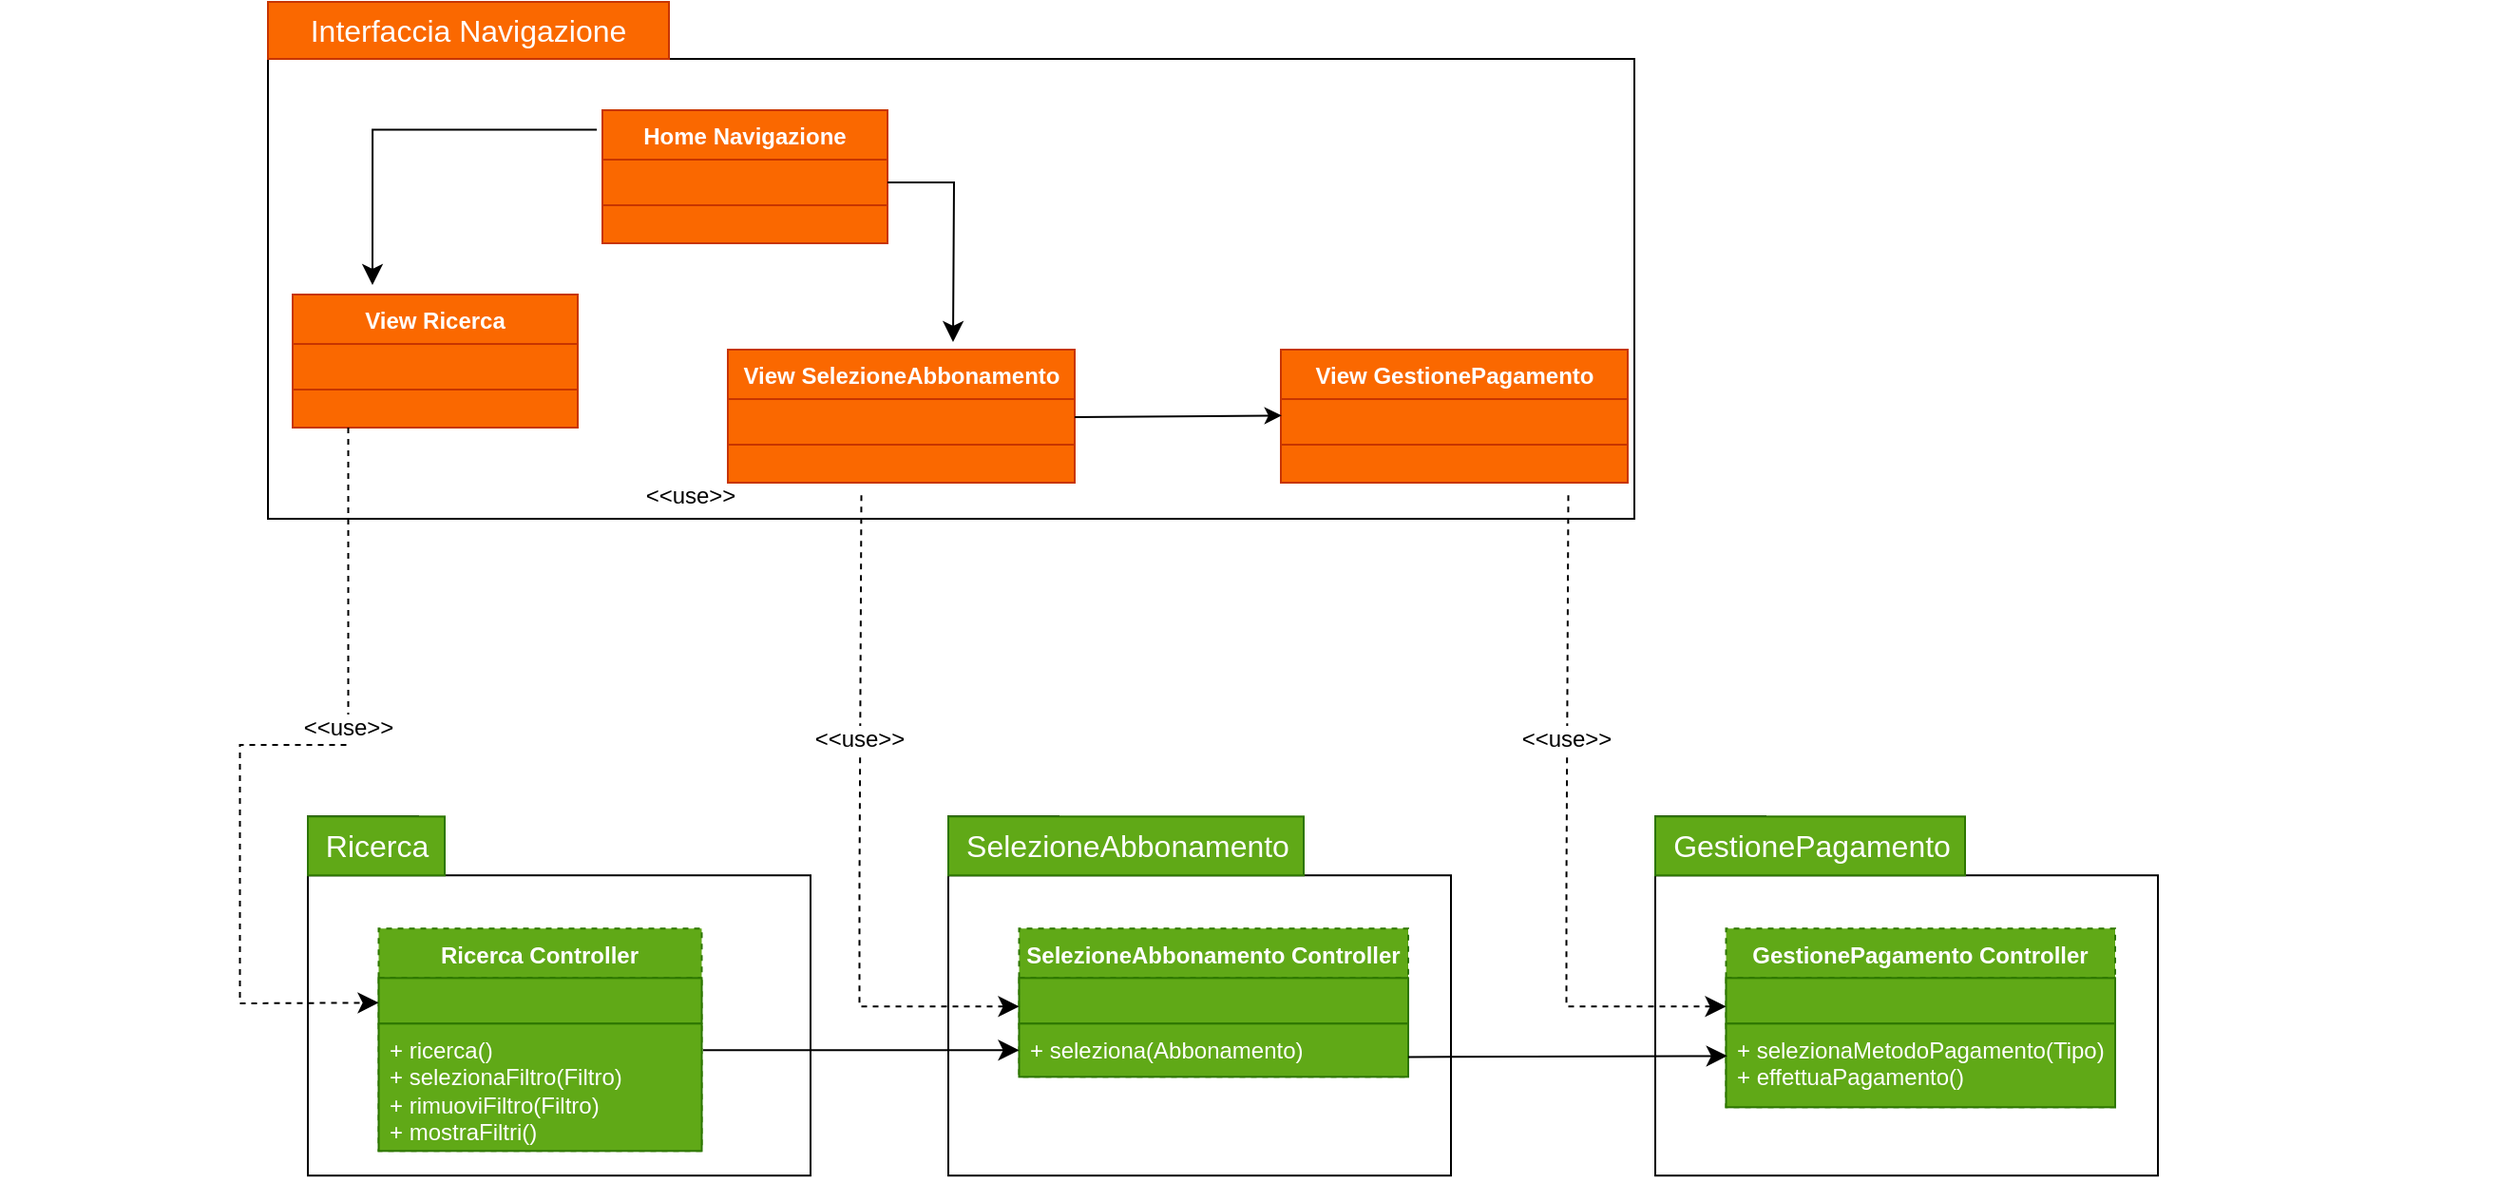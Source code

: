 <mxfile version="24.4.15" type="github">
  <diagram name="Pagina-1" id="Kk3BQr0RypFoucPu4F-1">
    <mxGraphModel dx="1588" dy="1426" grid="0" gridSize="10" guides="1" tooltips="1" connect="1" arrows="1" fold="1" page="0" pageScale="1" pageWidth="827" pageHeight="1169" math="0" shadow="0">
      <root>
        <mxCell id="0" />
        <mxCell id="1" parent="0" />
        <mxCell id="VfTNHmG4rs7rXMlGlwBh-3" style="edgeStyle=none;curved=1;rounded=0;orthogonalLoop=1;jettySize=auto;html=1;exitX=0.5;exitY=0;exitDx=0;exitDy=0;fontSize=12;startSize=8;endSize=8;" parent="1" edge="1">
          <mxGeometry relative="1" as="geometry">
            <mxPoint x="105" y="-19" as="sourcePoint" />
            <mxPoint x="105" y="-19" as="targetPoint" />
          </mxGeometry>
        </mxCell>
        <mxCell id="VfTNHmG4rs7rXMlGlwBh-4" value="" style="shape=folder;fontStyle=1;spacingTop=10;tabWidth=58;tabHeight=31;tabPosition=left;html=1;whiteSpace=wrap;" parent="1" vertex="1">
          <mxGeometry x="-85" y="-171.33" width="264.5" height="189" as="geometry" />
        </mxCell>
        <mxCell id="VfTNHmG4rs7rXMlGlwBh-5" value="Ricerca" style="text;html=1;align=center;verticalAlign=middle;resizable=0;points=[];autosize=1;fontSize=16;fillColor=#60a917;fontColor=#ffffff;strokeColor=#2D7600;" parent="1" vertex="1">
          <mxGeometry x="-85" y="-171.33" width="72" height="31" as="geometry" />
        </mxCell>
        <mxCell id="VfTNHmG4rs7rXMlGlwBh-10" value="Ricerca Controller" style="swimlane;fontStyle=1;align=center;verticalAlign=top;childLayout=stackLayout;horizontal=1;startSize=26;horizontalStack=0;resizeParent=1;resizeParentMax=0;resizeLast=0;collapsible=1;marginBottom=0;whiteSpace=wrap;html=1;fillColor=#60a917;fontColor=#ffffff;strokeColor=#2D7600;dashed=1;" parent="1" vertex="1">
          <mxGeometry x="-47.75" y="-112.33" width="170" height="117" as="geometry" />
        </mxCell>
        <mxCell id="VfTNHmG4rs7rXMlGlwBh-11" value="" style="text;strokeColor=#2D7600;fillColor=#60a917;align=left;verticalAlign=top;spacingLeft=4;spacingRight=4;overflow=hidden;rotatable=0;points=[[0,0.5],[1,0.5]];portConstraint=eastwest;whiteSpace=wrap;html=1;fontColor=#ffffff;" parent="VfTNHmG4rs7rXMlGlwBh-10" vertex="1">
          <mxGeometry y="26" width="170" height="24" as="geometry" />
        </mxCell>
        <mxCell id="VfTNHmG4rs7rXMlGlwBh-12" value="" style="line;strokeWidth=1;fillColor=#fa6800;align=left;verticalAlign=middle;spacingTop=-1;spacingLeft=3;spacingRight=3;rotatable=0;labelPosition=right;points=[];portConstraint=eastwest;strokeColor=#FF8000;fontColor=#000000;" parent="VfTNHmG4rs7rXMlGlwBh-10" vertex="1">
          <mxGeometry y="50" width="170" as="geometry" />
        </mxCell>
        <mxCell id="VfTNHmG4rs7rXMlGlwBh-13" value="&lt;div&gt;+ ricerca()&lt;/div&gt;&lt;div&gt;+ selezionaFiltro(Filtro)&lt;/div&gt;&lt;div&gt;+ rimuoviFiltro(Filtro)&lt;br&gt;&lt;/div&gt;&lt;div&gt;+ mostraFiltri()&lt;br&gt;&lt;/div&gt;" style="text;strokeColor=#2D7600;fillColor=#60a917;align=left;verticalAlign=top;spacingLeft=4;spacingRight=4;overflow=hidden;rotatable=0;points=[[0,0.5],[1,0.5]];portConstraint=eastwest;whiteSpace=wrap;html=1;fontColor=#ffffff;" parent="VfTNHmG4rs7rXMlGlwBh-10" vertex="1">
          <mxGeometry y="50" width="170" height="67" as="geometry" />
        </mxCell>
        <mxCell id="VfTNHmG4rs7rXMlGlwBh-14" style="edgeStyle=none;curved=0;rounded=0;orthogonalLoop=1;jettySize=auto;html=1;exitX=0.5;exitY=1;exitDx=0;exitDy=0;fontSize=12;startSize=8;endSize=8;entryX=0;entryY=0.25;entryDx=0;entryDy=0;dashed=1;strokeColor=none;" parent="1" target="VfTNHmG4rs7rXMlGlwBh-10" edge="1">
          <mxGeometry relative="1" as="geometry">
            <mxPoint x="-238" y="-210.33" as="sourcePoint" />
            <mxPoint x="-238" y="108.67" as="targetPoint" />
            <Array as="points">
              <mxPoint x="-238" y="9.67" />
            </Array>
          </mxGeometry>
        </mxCell>
        <mxCell id="VfTNHmG4rs7rXMlGlwBh-20" value="" style="shape=folder;fontStyle=1;spacingTop=10;tabWidth=58;tabHeight=31;tabPosition=left;html=1;whiteSpace=wrap;" parent="1" vertex="1">
          <mxGeometry x="252" y="-171.33" width="264.5" height="189" as="geometry" />
        </mxCell>
        <mxCell id="VfTNHmG4rs7rXMlGlwBh-21" value="SelezioneAbbonamento" style="text;html=1;align=center;verticalAlign=middle;resizable=0;points=[];autosize=1;fontSize=16;fillColor=#60a917;fontColor=#ffffff;strokeColor=#2D7600;" parent="1" vertex="1">
          <mxGeometry x="252" y="-171.33" width="187" height="31" as="geometry" />
        </mxCell>
        <mxCell id="VfTNHmG4rs7rXMlGlwBh-26" value="SelezioneAbbonamento Controller" style="swimlane;fontStyle=1;align=center;verticalAlign=top;childLayout=stackLayout;horizontal=1;startSize=26;horizontalStack=0;resizeParent=1;resizeParentMax=0;resizeLast=0;collapsible=1;marginBottom=0;whiteSpace=wrap;html=1;fillColor=#60a917;fontColor=#ffffff;strokeColor=#2D7600;dashed=1;" parent="1" vertex="1">
          <mxGeometry x="289.25" y="-112.33" width="204.75" height="78" as="geometry" />
        </mxCell>
        <mxCell id="VfTNHmG4rs7rXMlGlwBh-27" value="" style="text;strokeColor=#2D7600;fillColor=#60a917;align=left;verticalAlign=top;spacingLeft=4;spacingRight=4;overflow=hidden;rotatable=0;points=[[0,0.5],[1,0.5]];portConstraint=eastwest;whiteSpace=wrap;html=1;fontColor=#ffffff;" parent="VfTNHmG4rs7rXMlGlwBh-26" vertex="1">
          <mxGeometry y="26" width="204.75" height="24" as="geometry" />
        </mxCell>
        <mxCell id="VfTNHmG4rs7rXMlGlwBh-28" value="" style="line;strokeWidth=1;fillColor=#fa6800;align=left;verticalAlign=middle;spacingTop=-1;spacingLeft=3;spacingRight=3;rotatable=0;labelPosition=right;points=[];portConstraint=eastwest;strokeColor=#FF8000;fontColor=#000000;" parent="VfTNHmG4rs7rXMlGlwBh-26" vertex="1">
          <mxGeometry y="50" width="204.75" as="geometry" />
        </mxCell>
        <mxCell id="VfTNHmG4rs7rXMlGlwBh-29" value="+ seleziona(Abbonamento)" style="text;strokeColor=#2D7600;fillColor=#60a917;align=left;verticalAlign=top;spacingLeft=4;spacingRight=4;overflow=hidden;rotatable=0;points=[[0,0.5],[1,0.5]];portConstraint=eastwest;whiteSpace=wrap;html=1;fontColor=#ffffff;" parent="VfTNHmG4rs7rXMlGlwBh-26" vertex="1">
          <mxGeometry y="50" width="204.75" height="28" as="geometry" />
        </mxCell>
        <mxCell id="VfTNHmG4rs7rXMlGlwBh-30" style="edgeStyle=none;curved=0;rounded=0;orthogonalLoop=1;jettySize=auto;html=1;exitX=0.5;exitY=1;exitDx=0;exitDy=0;fontSize=12;startSize=8;endSize=8;entryX=0;entryY=0.25;entryDx=0;entryDy=0;dashed=1;strokeColor=none;" parent="1" target="VfTNHmG4rs7rXMlGlwBh-26" edge="1">
          <mxGeometry relative="1" as="geometry">
            <mxPoint x="160" y="-210.33" as="sourcePoint" />
            <mxPoint x="160" y="108.67" as="targetPoint" />
            <Array as="points">
              <mxPoint x="160" y="9.67" />
              <mxPoint x="240" y="-33.33" />
            </Array>
          </mxGeometry>
        </mxCell>
        <mxCell id="VfTNHmG4rs7rXMlGlwBh-35" style="edgeStyle=none;curved=1;rounded=0;orthogonalLoop=1;jettySize=auto;html=1;fontSize=12;startSize=8;endSize=8;" parent="1" target="VfTNHmG4rs7rXMlGlwBh-29" edge="1">
          <mxGeometry relative="1" as="geometry">
            <mxPoint x="251" y="-44.33" as="targetPoint" />
            <mxPoint x="123" y="-48.33" as="sourcePoint" />
          </mxGeometry>
        </mxCell>
        <mxCell id="VfTNHmG4rs7rXMlGlwBh-38" style="edgeStyle=none;curved=1;rounded=0;orthogonalLoop=1;jettySize=auto;html=1;exitX=0.5;exitY=0;exitDx=0;exitDy=0;fontSize=12;startSize=8;endSize=8;" parent="1" edge="1">
          <mxGeometry relative="1" as="geometry">
            <mxPoint x="1057" y="-19" as="sourcePoint" />
            <mxPoint x="1057" y="-19" as="targetPoint" />
          </mxGeometry>
        </mxCell>
        <mxCell id="VfTNHmG4rs7rXMlGlwBh-39" value="" style="shape=folder;fontStyle=1;spacingTop=10;tabWidth=58;tabHeight=31;tabPosition=left;html=1;whiteSpace=wrap;" parent="1" vertex="1">
          <mxGeometry x="624" y="-171.33" width="264.5" height="189" as="geometry" />
        </mxCell>
        <mxCell id="VfTNHmG4rs7rXMlGlwBh-40" value="GestionePagamento" style="text;html=1;align=center;verticalAlign=middle;resizable=0;points=[];autosize=1;fontSize=16;fillColor=#60a917;fontColor=#ffffff;strokeColor=#2D7600;" parent="1" vertex="1">
          <mxGeometry x="624" y="-171.33" width="163" height="31" as="geometry" />
        </mxCell>
        <mxCell id="VfTNHmG4rs7rXMlGlwBh-45" value="GestionePagamento Controller" style="swimlane;fontStyle=1;align=center;verticalAlign=top;childLayout=stackLayout;horizontal=1;startSize=26;horizontalStack=0;resizeParent=1;resizeParentMax=0;resizeLast=0;collapsible=1;marginBottom=0;whiteSpace=wrap;html=1;fillColor=#60a917;fontColor=#ffffff;strokeColor=#2D7600;dashed=1;" parent="1" vertex="1">
          <mxGeometry x="661.25" y="-112.33" width="204.75" height="94" as="geometry" />
        </mxCell>
        <mxCell id="VfTNHmG4rs7rXMlGlwBh-46" value="" style="text;strokeColor=#2D7600;fillColor=#60a917;align=left;verticalAlign=top;spacingLeft=4;spacingRight=4;overflow=hidden;rotatable=0;points=[[0,0.5],[1,0.5]];portConstraint=eastwest;whiteSpace=wrap;html=1;fontColor=#ffffff;" parent="VfTNHmG4rs7rXMlGlwBh-45" vertex="1">
          <mxGeometry y="26" width="204.75" height="24" as="geometry" />
        </mxCell>
        <mxCell id="VfTNHmG4rs7rXMlGlwBh-47" value="" style="line;strokeWidth=1;fillColor=#fa6800;align=left;verticalAlign=middle;spacingTop=-1;spacingLeft=3;spacingRight=3;rotatable=0;labelPosition=right;points=[];portConstraint=eastwest;strokeColor=#FF8000;fontColor=#000000;" parent="VfTNHmG4rs7rXMlGlwBh-45" vertex="1">
          <mxGeometry y="50" width="204.75" as="geometry" />
        </mxCell>
        <mxCell id="VfTNHmG4rs7rXMlGlwBh-48" value="&lt;div&gt;+ selezionaMetodoPagamento(Tipo)&lt;/div&gt;&lt;div&gt;+ effettuaPagamento()&lt;br&gt;&lt;/div&gt;" style="text;strokeColor=#2D7600;fillColor=#60a917;align=left;verticalAlign=top;spacingLeft=4;spacingRight=4;overflow=hidden;rotatable=0;points=[[0,0.5],[1,0.5]];portConstraint=eastwest;whiteSpace=wrap;html=1;fontColor=#ffffff;" parent="VfTNHmG4rs7rXMlGlwBh-45" vertex="1">
          <mxGeometry y="50" width="204.75" height="44" as="geometry" />
        </mxCell>
        <mxCell id="VfTNHmG4rs7rXMlGlwBh-49" style="edgeStyle=none;curved=0;rounded=0;orthogonalLoop=1;jettySize=auto;html=1;exitX=0.5;exitY=1;exitDx=0;exitDy=0;fontSize=12;startSize=8;endSize=8;entryX=0;entryY=0.25;entryDx=0;entryDy=0;dashed=1;strokeColor=none;" parent="1" target="VfTNHmG4rs7rXMlGlwBh-45" edge="1">
          <mxGeometry relative="1" as="geometry">
            <mxPoint x="640" y="-210.33" as="sourcePoint" />
            <mxPoint x="640" y="108.67" as="targetPoint" />
            <Array as="points">
              <mxPoint x="640" y="9.67" />
              <mxPoint x="720" y="-33.33" />
            </Array>
          </mxGeometry>
        </mxCell>
        <mxCell id="VfTNHmG4rs7rXMlGlwBh-52" style="edgeStyle=none;curved=1;rounded=0;orthogonalLoop=1;jettySize=auto;html=1;exitX=1;exitY=0.5;exitDx=0;exitDy=0;fontSize=12;startSize=8;endSize=8;entryX=0.003;entryY=0.306;entryDx=0;entryDy=0;entryPerimeter=0;" parent="1" edge="1">
          <mxGeometry relative="1" as="geometry">
            <mxPoint x="494.0" y="-44.79" as="sourcePoint" />
            <mxPoint x="661.864" y="-45.326" as="targetPoint" />
          </mxGeometry>
        </mxCell>
        <mxCell id="nkJpt4aMZopo78Bp3ATW-1" value="" style="shape=folder;fontStyle=1;spacingTop=10;tabWidth=210;tabHeight=30;tabPosition=left;html=1;whiteSpace=wrap;" parent="1" vertex="1">
          <mxGeometry x="-106" y="-600" width="719" height="272" as="geometry" />
        </mxCell>
        <mxCell id="nkJpt4aMZopo78Bp3ATW-2" value="&lt;font color=&quot;#ffffff&quot;&gt;Interfaccia Navigazione&lt;br&gt;&lt;/font&gt;" style="text;strokeColor=#C73500;fillColor=#fa6800;html=1;align=center;verticalAlign=middle;whiteSpace=wrap;rounded=0;fontSize=16;fontColor=#000000;" parent="1" vertex="1">
          <mxGeometry x="-106" y="-600" width="211" height="30" as="geometry" />
        </mxCell>
        <mxCell id="nkJpt4aMZopo78Bp3ATW-3" style="edgeStyle=none;curved=1;rounded=0;orthogonalLoop=1;jettySize=auto;html=1;exitX=0.5;exitY=0;exitDx=0;exitDy=0;fontSize=12;startSize=8;endSize=8;" parent="1" edge="1">
          <mxGeometry relative="1" as="geometry">
            <mxPoint x="309" y="-564" as="sourcePoint" />
            <mxPoint x="309" y="-564" as="targetPoint" />
          </mxGeometry>
        </mxCell>
        <mxCell id="nkJpt4aMZopo78Bp3ATW-13" value="&lt;font color=&quot;#ffffff&quot;&gt;Home Navigazione&lt;/font&gt;" style="swimlane;fontStyle=1;align=center;verticalAlign=top;childLayout=stackLayout;horizontal=1;startSize=26;horizontalStack=0;resizeParent=1;resizeParentMax=0;resizeLast=0;collapsible=1;marginBottom=0;whiteSpace=wrap;html=1;fillColor=#fa6800;fontColor=#000000;strokeColor=#C73500;" parent="1" vertex="1">
          <mxGeometry x="70" y="-543" width="150" height="70" as="geometry" />
        </mxCell>
        <mxCell id="nkJpt4aMZopo78Bp3ATW-14" value="" style="text;strokeColor=#C73500;fillColor=#fa6800;align=left;verticalAlign=top;spacingLeft=4;spacingRight=4;overflow=hidden;rotatable=0;points=[[0,0.5],[1,0.5]];portConstraint=eastwest;whiteSpace=wrap;html=1;fontColor=#000000;" parent="nkJpt4aMZopo78Bp3ATW-13" vertex="1">
          <mxGeometry y="26" width="150" height="24" as="geometry" />
        </mxCell>
        <mxCell id="nkJpt4aMZopo78Bp3ATW-15" value="" style="line;strokeWidth=1;fillColor=#fa6800;align=left;verticalAlign=middle;spacingTop=-1;spacingLeft=3;spacingRight=3;rotatable=0;labelPosition=right;points=[];portConstraint=eastwest;strokeColor=#FF8000;fontColor=#000000;" parent="nkJpt4aMZopo78Bp3ATW-13" vertex="1">
          <mxGeometry y="50" width="150" as="geometry" />
        </mxCell>
        <mxCell id="nkJpt4aMZopo78Bp3ATW-16" value="&lt;div&gt;&lt;br&gt;&lt;/div&gt;&lt;div&gt;&lt;br&gt;&lt;/div&gt;" style="text;strokeColor=#C73500;fillColor=#fa6800;align=left;verticalAlign=top;spacingLeft=4;spacingRight=4;overflow=hidden;rotatable=0;points=[[0,0.5],[1,0.5]];portConstraint=eastwest;whiteSpace=wrap;html=1;fontColor=#000000;" parent="nkJpt4aMZopo78Bp3ATW-13" vertex="1">
          <mxGeometry y="50" width="150" height="20" as="geometry" />
        </mxCell>
        <mxCell id="nkJpt4aMZopo78Bp3ATW-17" value="&amp;lt;&amp;lt;use&amp;gt;&amp;gt;" style="edgeLabel;html=1;align=center;verticalAlign=middle;resizable=0;points=[];fontSize=12;" parent="1" vertex="1" connectable="0">
          <mxGeometry x="116.194" y="-340.329" as="geometry" />
        </mxCell>
        <mxCell id="nkJpt4aMZopo78Bp3ATW-18" style="edgeStyle=none;curved=0;rounded=0;orthogonalLoop=1;jettySize=auto;html=1;exitX=1;exitY=0.5;exitDx=0;exitDy=0;fontSize=12;startSize=8;endSize=8;entryX=0.5;entryY=0;entryDx=0;entryDy=0;" parent="1" source="nkJpt4aMZopo78Bp3ATW-14" edge="1">
          <mxGeometry relative="1" as="geometry">
            <mxPoint x="254.5" y="-421" as="targetPoint" />
            <Array as="points">
              <mxPoint x="255" y="-505" />
            </Array>
          </mxGeometry>
        </mxCell>
        <mxCell id="nkJpt4aMZopo78Bp3ATW-19" style="edgeStyle=none;curved=0;rounded=0;orthogonalLoop=1;jettySize=auto;html=1;fontSize=12;startSize=8;endSize=8;entryX=0.613;entryY=0.025;entryDx=0;entryDy=0;entryPerimeter=0;" parent="1" edge="1">
          <mxGeometry relative="1" as="geometry">
            <mxPoint x="67.05" y="-532.75" as="sourcePoint" />
            <mxPoint x="-51.0" y="-451" as="targetPoint" />
            <Array as="points">
              <mxPoint x="-50.95" y="-532.75" />
            </Array>
          </mxGeometry>
        </mxCell>
        <mxCell id="nkJpt4aMZopo78Bp3ATW-24" value="&lt;font color=&quot;#ffffff&quot;&gt;View Ricerca&lt;/font&gt;" style="swimlane;fontStyle=1;align=center;verticalAlign=top;childLayout=stackLayout;horizontal=1;startSize=26;horizontalStack=0;resizeParent=1;resizeParentMax=0;resizeLast=0;collapsible=1;marginBottom=0;whiteSpace=wrap;html=1;fillColor=#fa6800;fontColor=#000000;strokeColor=#C73500;" parent="1" vertex="1">
          <mxGeometry x="-93" y="-446" width="150" height="70" as="geometry" />
        </mxCell>
        <mxCell id="nkJpt4aMZopo78Bp3ATW-25" value="" style="text;strokeColor=#C73500;fillColor=#fa6800;align=left;verticalAlign=top;spacingLeft=4;spacingRight=4;overflow=hidden;rotatable=0;points=[[0,0.5],[1,0.5]];portConstraint=eastwest;whiteSpace=wrap;html=1;fontColor=#000000;" parent="nkJpt4aMZopo78Bp3ATW-24" vertex="1">
          <mxGeometry y="26" width="150" height="24" as="geometry" />
        </mxCell>
        <mxCell id="nkJpt4aMZopo78Bp3ATW-26" value="" style="line;strokeWidth=1;fillColor=#fa6800;align=left;verticalAlign=middle;spacingTop=-1;spacingLeft=3;spacingRight=3;rotatable=0;labelPosition=right;points=[];portConstraint=eastwest;strokeColor=#FF8000;fontColor=#000000;" parent="nkJpt4aMZopo78Bp3ATW-24" vertex="1">
          <mxGeometry y="50" width="150" as="geometry" />
        </mxCell>
        <mxCell id="nkJpt4aMZopo78Bp3ATW-27" value="&lt;div&gt;&lt;br&gt;&lt;/div&gt;&lt;div&gt;&lt;br&gt;&lt;/div&gt;" style="text;strokeColor=#C73500;fillColor=#fa6800;align=left;verticalAlign=top;spacingLeft=4;spacingRight=4;overflow=hidden;rotatable=0;points=[[0,0.5],[1,0.5]];portConstraint=eastwest;whiteSpace=wrap;html=1;fontColor=#000000;" parent="nkJpt4aMZopo78Bp3ATW-24" vertex="1">
          <mxGeometry y="50" width="150" height="20" as="geometry" />
        </mxCell>
        <mxCell id="nkJpt4aMZopo78Bp3ATW-28" value="&lt;font color=&quot;#ffffff&quot;&gt;View SelezioneAbbonamento&lt;br&gt;&lt;/font&gt;" style="swimlane;fontStyle=1;align=center;verticalAlign=top;childLayout=stackLayout;horizontal=1;startSize=26;horizontalStack=0;resizeParent=1;resizeParentMax=0;resizeLast=0;collapsible=1;marginBottom=0;whiteSpace=wrap;html=1;fillColor=#fa6800;fontColor=#000000;strokeColor=#C73500;" parent="1" vertex="1">
          <mxGeometry x="136" y="-417" width="182.5" height="70" as="geometry" />
        </mxCell>
        <mxCell id="nkJpt4aMZopo78Bp3ATW-29" value="" style="text;strokeColor=#C73500;fillColor=#fa6800;align=left;verticalAlign=top;spacingLeft=4;spacingRight=4;overflow=hidden;rotatable=0;points=[[0,0.5],[1,0.5]];portConstraint=eastwest;whiteSpace=wrap;html=1;fontColor=#000000;" parent="nkJpt4aMZopo78Bp3ATW-28" vertex="1">
          <mxGeometry y="26" width="182.5" height="24" as="geometry" />
        </mxCell>
        <mxCell id="nkJpt4aMZopo78Bp3ATW-30" value="" style="line;strokeWidth=1;fillColor=#fa6800;align=left;verticalAlign=middle;spacingTop=-1;spacingLeft=3;spacingRight=3;rotatable=0;labelPosition=right;points=[];portConstraint=eastwest;strokeColor=#FF8000;fontColor=#000000;" parent="nkJpt4aMZopo78Bp3ATW-28" vertex="1">
          <mxGeometry y="50" width="182.5" as="geometry" />
        </mxCell>
        <mxCell id="nkJpt4aMZopo78Bp3ATW-31" value="&lt;div&gt;&lt;br&gt;&lt;/div&gt;&lt;div&gt;&lt;br&gt;&lt;/div&gt;" style="text;strokeColor=#C73500;fillColor=#fa6800;align=left;verticalAlign=top;spacingLeft=4;spacingRight=4;overflow=hidden;rotatable=0;points=[[0,0.5],[1,0.5]];portConstraint=eastwest;whiteSpace=wrap;html=1;fontColor=#000000;" parent="nkJpt4aMZopo78Bp3ATW-28" vertex="1">
          <mxGeometry y="50" width="182.5" height="20" as="geometry" />
        </mxCell>
        <mxCell id="nkJpt4aMZopo78Bp3ATW-32" value="&lt;font color=&quot;#ffffff&quot;&gt;View GestionePagamento&lt;/font&gt;" style="swimlane;fontStyle=1;align=center;verticalAlign=top;childLayout=stackLayout;horizontal=1;startSize=26;horizontalStack=0;resizeParent=1;resizeParentMax=0;resizeLast=0;collapsible=1;marginBottom=0;whiteSpace=wrap;html=1;fillColor=#fa6800;fontColor=#000000;strokeColor=#C73500;" parent="1" vertex="1">
          <mxGeometry x="427" y="-417" width="182.5" height="70" as="geometry" />
        </mxCell>
        <mxCell id="nkJpt4aMZopo78Bp3ATW-33" value="" style="text;strokeColor=#C73500;fillColor=#fa6800;align=left;verticalAlign=top;spacingLeft=4;spacingRight=4;overflow=hidden;rotatable=0;points=[[0,0.5],[1,0.5]];portConstraint=eastwest;whiteSpace=wrap;html=1;fontColor=#000000;" parent="nkJpt4aMZopo78Bp3ATW-32" vertex="1">
          <mxGeometry y="26" width="182.5" height="24" as="geometry" />
        </mxCell>
        <mxCell id="nkJpt4aMZopo78Bp3ATW-34" value="" style="line;strokeWidth=1;fillColor=#fa6800;align=left;verticalAlign=middle;spacingTop=-1;spacingLeft=3;spacingRight=3;rotatable=0;labelPosition=right;points=[];portConstraint=eastwest;strokeColor=#FF8000;fontColor=#000000;" parent="nkJpt4aMZopo78Bp3ATW-32" vertex="1">
          <mxGeometry y="50" width="182.5" as="geometry" />
        </mxCell>
        <mxCell id="nkJpt4aMZopo78Bp3ATW-35" value="&lt;div&gt;&lt;br&gt;&lt;/div&gt;&lt;div&gt;&lt;br&gt;&lt;/div&gt;" style="text;strokeColor=#C73500;fillColor=#fa6800;align=left;verticalAlign=top;spacingLeft=4;spacingRight=4;overflow=hidden;rotatable=0;points=[[0,0.5],[1,0.5]];portConstraint=eastwest;whiteSpace=wrap;html=1;fontColor=#000000;" parent="nkJpt4aMZopo78Bp3ATW-32" vertex="1">
          <mxGeometry y="50" width="182.5" height="20" as="geometry" />
        </mxCell>
        <mxCell id="nkJpt4aMZopo78Bp3ATW-42" value="" style="endArrow=classic;html=1;rounded=0;entryX=0.002;entryY=0.36;entryDx=0;entryDy=0;entryPerimeter=0;" parent="1" target="nkJpt4aMZopo78Bp3ATW-33" edge="1">
          <mxGeometry width="50" height="50" relative="1" as="geometry">
            <mxPoint x="318.5" y="-381.5" as="sourcePoint" />
            <mxPoint x="419.5" y="-382.5" as="targetPoint" />
          </mxGeometry>
        </mxCell>
        <mxCell id="nkJpt4aMZopo78Bp3ATW-43" style="edgeStyle=none;curved=0;rounded=0;orthogonalLoop=1;jettySize=auto;html=1;exitX=0.186;exitY=1.094;exitDx=0;exitDy=0;fontSize=12;startSize=8;endSize=8;dashed=1;exitPerimeter=0;" parent="1" edge="1">
          <mxGeometry relative="1" as="geometry">
            <mxPoint x="-63.75" y="-376" as="sourcePoint" />
            <mxPoint x="-47.75" y="-73.33" as="targetPoint" />
            <Array as="points">
              <mxPoint x="-63.75" y="-209" />
              <mxPoint x="-120.75" y="-209" />
              <mxPoint x="-120.75" y="-73" />
            </Array>
          </mxGeometry>
        </mxCell>
        <mxCell id="nkJpt4aMZopo78Bp3ATW-44" value="&amp;lt;&amp;lt;use&amp;gt;&amp;gt;" style="edgeLabel;html=1;align=center;verticalAlign=middle;resizable=0;points=[];fontSize=12;" parent="nkJpt4aMZopo78Bp3ATW-43" vertex="1" connectable="0">
          <mxGeometry x="-0.272" y="-1" relative="1" as="geometry">
            <mxPoint as="offset" />
          </mxGeometry>
        </mxCell>
        <mxCell id="nkJpt4aMZopo78Bp3ATW-45" style="edgeStyle=none;curved=0;rounded=0;orthogonalLoop=1;jettySize=auto;html=1;exitX=0.433;exitY=1;exitDx=0;exitDy=0;fontSize=12;startSize=8;endSize=8;dashed=1;exitPerimeter=0;" parent="1" edge="1">
          <mxGeometry relative="1" as="geometry">
            <mxPoint x="206.25" y="-340.33" as="sourcePoint" />
            <mxPoint x="289.25" y="-71.33" as="targetPoint" />
            <Array as="points">
              <mxPoint x="205.25" y="-135.33" />
              <mxPoint x="205.25" y="-71.33" />
            </Array>
          </mxGeometry>
        </mxCell>
        <mxCell id="nkJpt4aMZopo78Bp3ATW-46" value="&amp;lt;&amp;lt;use&amp;gt;&amp;gt;" style="edgeLabel;html=1;align=center;verticalAlign=middle;resizable=0;points=[];fontSize=12;" parent="nkJpt4aMZopo78Bp3ATW-45" vertex="1" connectable="0">
          <mxGeometry x="-0.272" y="-1" relative="1" as="geometry">
            <mxPoint as="offset" />
          </mxGeometry>
        </mxCell>
        <mxCell id="nkJpt4aMZopo78Bp3ATW-47" style="edgeStyle=none;curved=0;rounded=0;orthogonalLoop=1;jettySize=auto;html=1;exitX=0.433;exitY=1;exitDx=0;exitDy=0;fontSize=12;startSize=8;endSize=8;dashed=1;exitPerimeter=0;" parent="1" edge="1">
          <mxGeometry relative="1" as="geometry">
            <mxPoint x="578.25" y="-340.33" as="sourcePoint" />
            <mxPoint x="661.25" y="-71.33" as="targetPoint" />
            <Array as="points">
              <mxPoint x="577.25" y="-135.33" />
              <mxPoint x="577.25" y="-71.33" />
            </Array>
          </mxGeometry>
        </mxCell>
        <mxCell id="nkJpt4aMZopo78Bp3ATW-48" value="&amp;lt;&amp;lt;use&amp;gt;&amp;gt;" style="edgeLabel;html=1;align=center;verticalAlign=middle;resizable=0;points=[];fontSize=12;" parent="nkJpt4aMZopo78Bp3ATW-47" vertex="1" connectable="0">
          <mxGeometry x="-0.272" y="-1" relative="1" as="geometry">
            <mxPoint as="offset" />
          </mxGeometry>
        </mxCell>
      </root>
    </mxGraphModel>
  </diagram>
</mxfile>
